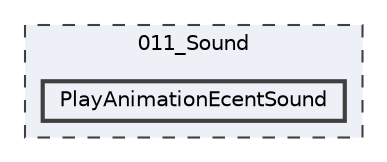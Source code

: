 digraph "011_Sound/PlayAnimationEcentSound"
{
 // LATEX_PDF_SIZE
  bgcolor="transparent";
  edge [fontname=Helvetica,fontsize=10,labelfontname=Helvetica,labelfontsize=10];
  node [fontname=Helvetica,fontsize=10,shape=box,height=0.2,width=0.4];
  compound=true
  subgraph clusterdir_53bfa5174ff02fdb0b0ac578fc80ab76 {
    graph [ bgcolor="#edf0f7", pencolor="grey25", label="011_Sound", fontname=Helvetica,fontsize=10 style="filled,dashed", URL="dir_53bfa5174ff02fdb0b0ac578fc80ab76.html",tooltip=""]
  dir_5337cfb5ad1ac6bf8e51723c4e078dba [label="PlayAnimationEcentSound", fillcolor="#edf0f7", color="grey25", style="filled,bold", URL="dir_5337cfb5ad1ac6bf8e51723c4e078dba.html",tooltip=""];
  }
}
